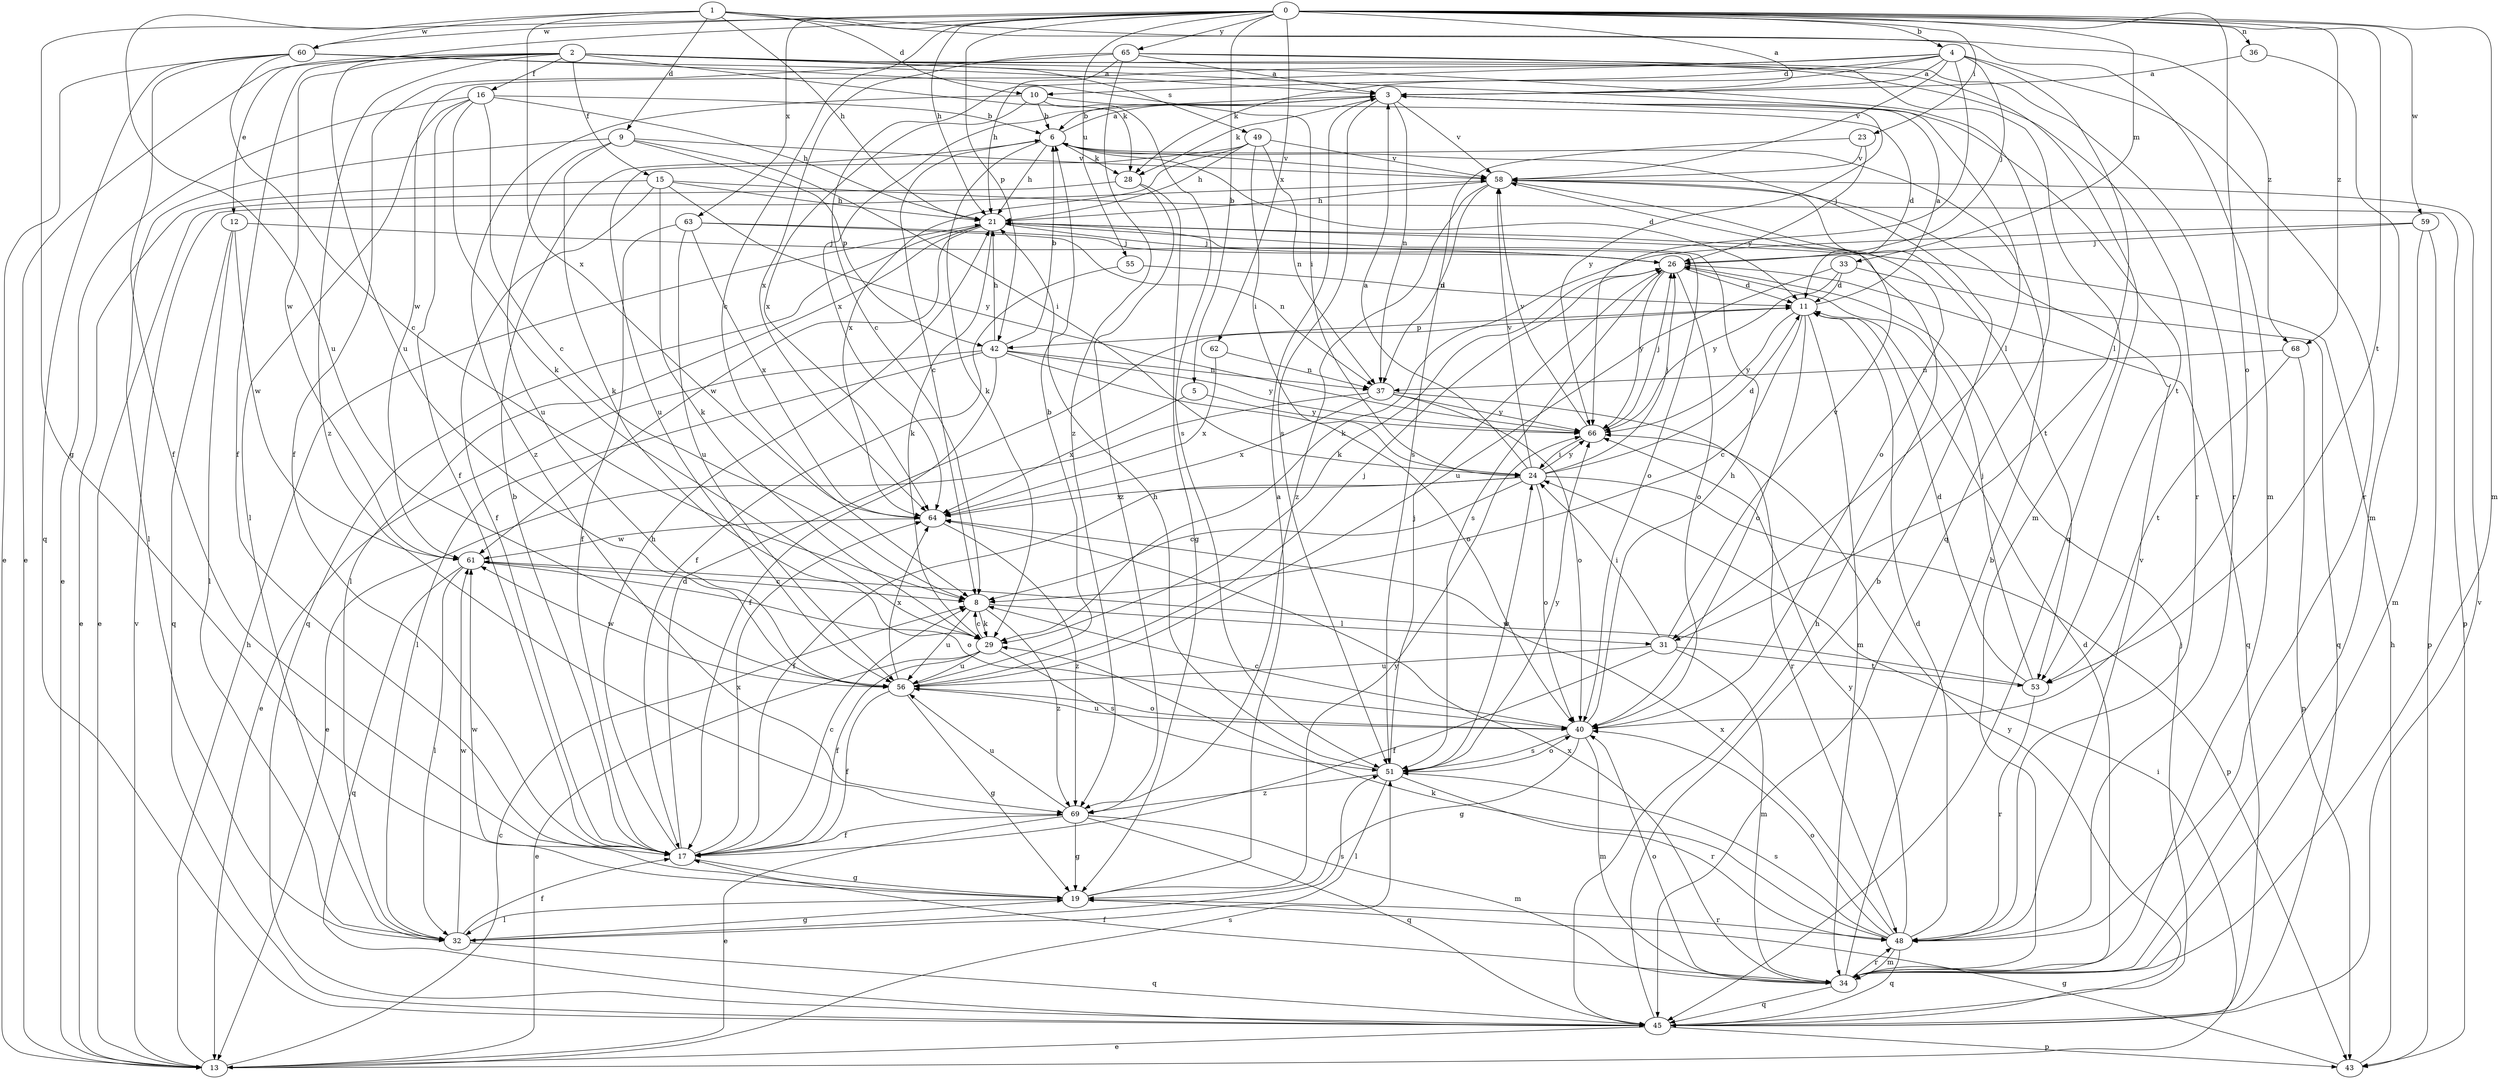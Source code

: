 strict digraph  {
0;
1;
2;
3;
4;
5;
6;
8;
9;
10;
11;
12;
13;
15;
16;
17;
19;
21;
23;
24;
26;
28;
29;
31;
32;
33;
34;
36;
37;
40;
42;
43;
45;
48;
49;
51;
53;
55;
56;
58;
59;
60;
61;
62;
63;
64;
65;
66;
68;
69;
0 -> 3  [label=a];
0 -> 4  [label=b];
0 -> 5  [label=b];
0 -> 8  [label=c];
0 -> 19  [label=g];
0 -> 21  [label=h];
0 -> 23  [label=i];
0 -> 33  [label=m];
0 -> 34  [label=m];
0 -> 36  [label=n];
0 -> 40  [label=o];
0 -> 42  [label=p];
0 -> 53  [label=t];
0 -> 55  [label=u];
0 -> 56  [label=u];
0 -> 59  [label=w];
0 -> 60  [label=w];
0 -> 62  [label=x];
0 -> 63  [label=x];
0 -> 65  [label=y];
0 -> 68  [label=z];
1 -> 9  [label=d];
1 -> 10  [label=d];
1 -> 21  [label=h];
1 -> 34  [label=m];
1 -> 56  [label=u];
1 -> 60  [label=w];
1 -> 64  [label=x];
1 -> 68  [label=z];
2 -> 12  [label=e];
2 -> 13  [label=e];
2 -> 15  [label=f];
2 -> 16  [label=f];
2 -> 17  [label=f];
2 -> 28  [label=k];
2 -> 31  [label=l];
2 -> 34  [label=m];
2 -> 45  [label=q];
2 -> 48  [label=r];
2 -> 49  [label=s];
2 -> 61  [label=w];
2 -> 69  [label=z];
3 -> 6  [label=b];
3 -> 28  [label=k];
3 -> 37  [label=n];
3 -> 51  [label=s];
3 -> 53  [label=t];
3 -> 58  [label=v];
3 -> 64  [label=x];
3 -> 66  [label=y];
4 -> 3  [label=a];
4 -> 8  [label=c];
4 -> 10  [label=d];
4 -> 26  [label=j];
4 -> 28  [label=k];
4 -> 31  [label=l];
4 -> 48  [label=r];
4 -> 58  [label=v];
4 -> 61  [label=w];
4 -> 66  [label=y];
5 -> 64  [label=x];
5 -> 66  [label=y];
6 -> 3  [label=a];
6 -> 8  [label=c];
6 -> 11  [label=d];
6 -> 21  [label=h];
6 -> 28  [label=k];
6 -> 29  [label=k];
6 -> 58  [label=v];
8 -> 29  [label=k];
8 -> 31  [label=l];
8 -> 56  [label=u];
8 -> 69  [label=z];
9 -> 24  [label=i];
9 -> 29  [label=k];
9 -> 32  [label=l];
9 -> 42  [label=p];
9 -> 56  [label=u];
9 -> 58  [label=v];
10 -> 6  [label=b];
10 -> 11  [label=d];
10 -> 51  [label=s];
10 -> 64  [label=x];
10 -> 69  [label=z];
11 -> 3  [label=a];
11 -> 8  [label=c];
11 -> 34  [label=m];
11 -> 40  [label=o];
11 -> 42  [label=p];
11 -> 66  [label=y];
12 -> 26  [label=j];
12 -> 32  [label=l];
12 -> 45  [label=q];
12 -> 61  [label=w];
13 -> 8  [label=c];
13 -> 21  [label=h];
13 -> 24  [label=i];
13 -> 51  [label=s];
13 -> 58  [label=v];
15 -> 13  [label=e];
15 -> 17  [label=f];
15 -> 21  [label=h];
15 -> 29  [label=k];
15 -> 43  [label=p];
15 -> 66  [label=y];
16 -> 6  [label=b];
16 -> 8  [label=c];
16 -> 13  [label=e];
16 -> 17  [label=f];
16 -> 21  [label=h];
16 -> 29  [label=k];
16 -> 32  [label=l];
17 -> 6  [label=b];
17 -> 8  [label=c];
17 -> 11  [label=d];
17 -> 19  [label=g];
17 -> 21  [label=h];
17 -> 64  [label=x];
19 -> 3  [label=a];
19 -> 32  [label=l];
19 -> 48  [label=r];
19 -> 61  [label=w];
19 -> 66  [label=y];
21 -> 26  [label=j];
21 -> 29  [label=k];
21 -> 32  [label=l];
21 -> 40  [label=o];
21 -> 45  [label=q];
21 -> 61  [label=w];
23 -> 26  [label=j];
23 -> 51  [label=s];
23 -> 58  [label=v];
24 -> 3  [label=a];
24 -> 8  [label=c];
24 -> 11  [label=d];
24 -> 17  [label=f];
24 -> 26  [label=j];
24 -> 40  [label=o];
24 -> 43  [label=p];
24 -> 58  [label=v];
24 -> 64  [label=x];
24 -> 66  [label=y];
26 -> 11  [label=d];
26 -> 29  [label=k];
26 -> 40  [label=o];
26 -> 45  [label=q];
26 -> 51  [label=s];
26 -> 66  [label=y];
28 -> 13  [label=e];
28 -> 19  [label=g];
28 -> 69  [label=z];
29 -> 8  [label=c];
29 -> 13  [label=e];
29 -> 17  [label=f];
29 -> 51  [label=s];
29 -> 56  [label=u];
31 -> 17  [label=f];
31 -> 24  [label=i];
31 -> 34  [label=m];
31 -> 53  [label=t];
31 -> 56  [label=u];
31 -> 58  [label=v];
32 -> 17  [label=f];
32 -> 19  [label=g];
32 -> 45  [label=q];
32 -> 51  [label=s];
32 -> 61  [label=w];
33 -> 11  [label=d];
33 -> 45  [label=q];
33 -> 56  [label=u];
33 -> 66  [label=y];
34 -> 6  [label=b];
34 -> 11  [label=d];
34 -> 17  [label=f];
34 -> 40  [label=o];
34 -> 45  [label=q];
34 -> 48  [label=r];
34 -> 64  [label=x];
36 -> 3  [label=a];
36 -> 34  [label=m];
37 -> 13  [label=e];
37 -> 40  [label=o];
37 -> 48  [label=r];
37 -> 64  [label=x];
37 -> 66  [label=y];
40 -> 8  [label=c];
40 -> 19  [label=g];
40 -> 21  [label=h];
40 -> 34  [label=m];
40 -> 51  [label=s];
40 -> 56  [label=u];
42 -> 6  [label=b];
42 -> 13  [label=e];
42 -> 17  [label=f];
42 -> 21  [label=h];
42 -> 32  [label=l];
42 -> 37  [label=n];
42 -> 40  [label=o];
42 -> 66  [label=y];
43 -> 19  [label=g];
43 -> 21  [label=h];
45 -> 6  [label=b];
45 -> 13  [label=e];
45 -> 21  [label=h];
45 -> 26  [label=j];
45 -> 43  [label=p];
45 -> 58  [label=v];
45 -> 66  [label=y];
48 -> 11  [label=d];
48 -> 29  [label=k];
48 -> 34  [label=m];
48 -> 40  [label=o];
48 -> 45  [label=q];
48 -> 51  [label=s];
48 -> 58  [label=v];
48 -> 64  [label=x];
48 -> 66  [label=y];
49 -> 21  [label=h];
49 -> 24  [label=i];
49 -> 37  [label=n];
49 -> 56  [label=u];
49 -> 58  [label=v];
49 -> 64  [label=x];
51 -> 21  [label=h];
51 -> 24  [label=i];
51 -> 26  [label=j];
51 -> 32  [label=l];
51 -> 40  [label=o];
51 -> 48  [label=r];
51 -> 66  [label=y];
51 -> 69  [label=z];
53 -> 11  [label=d];
53 -> 26  [label=j];
53 -> 48  [label=r];
53 -> 61  [label=w];
55 -> 11  [label=d];
55 -> 17  [label=f];
56 -> 6  [label=b];
56 -> 17  [label=f];
56 -> 19  [label=g];
56 -> 26  [label=j];
56 -> 40  [label=o];
56 -> 61  [label=w];
56 -> 64  [label=x];
58 -> 21  [label=h];
58 -> 37  [label=n];
58 -> 40  [label=o];
58 -> 53  [label=t];
58 -> 69  [label=z];
59 -> 26  [label=j];
59 -> 29  [label=k];
59 -> 34  [label=m];
59 -> 43  [label=p];
60 -> 3  [label=a];
60 -> 8  [label=c];
60 -> 13  [label=e];
60 -> 17  [label=f];
60 -> 24  [label=i];
60 -> 45  [label=q];
61 -> 8  [label=c];
61 -> 32  [label=l];
61 -> 40  [label=o];
61 -> 45  [label=q];
62 -> 37  [label=n];
62 -> 64  [label=x];
63 -> 17  [label=f];
63 -> 26  [label=j];
63 -> 37  [label=n];
63 -> 56  [label=u];
63 -> 64  [label=x];
64 -> 61  [label=w];
64 -> 69  [label=z];
65 -> 3  [label=a];
65 -> 17  [label=f];
65 -> 21  [label=h];
65 -> 45  [label=q];
65 -> 48  [label=r];
65 -> 64  [label=x];
65 -> 69  [label=z];
66 -> 24  [label=i];
66 -> 26  [label=j];
66 -> 58  [label=v];
68 -> 37  [label=n];
68 -> 43  [label=p];
68 -> 53  [label=t];
69 -> 13  [label=e];
69 -> 17  [label=f];
69 -> 19  [label=g];
69 -> 34  [label=m];
69 -> 45  [label=q];
69 -> 56  [label=u];
}
